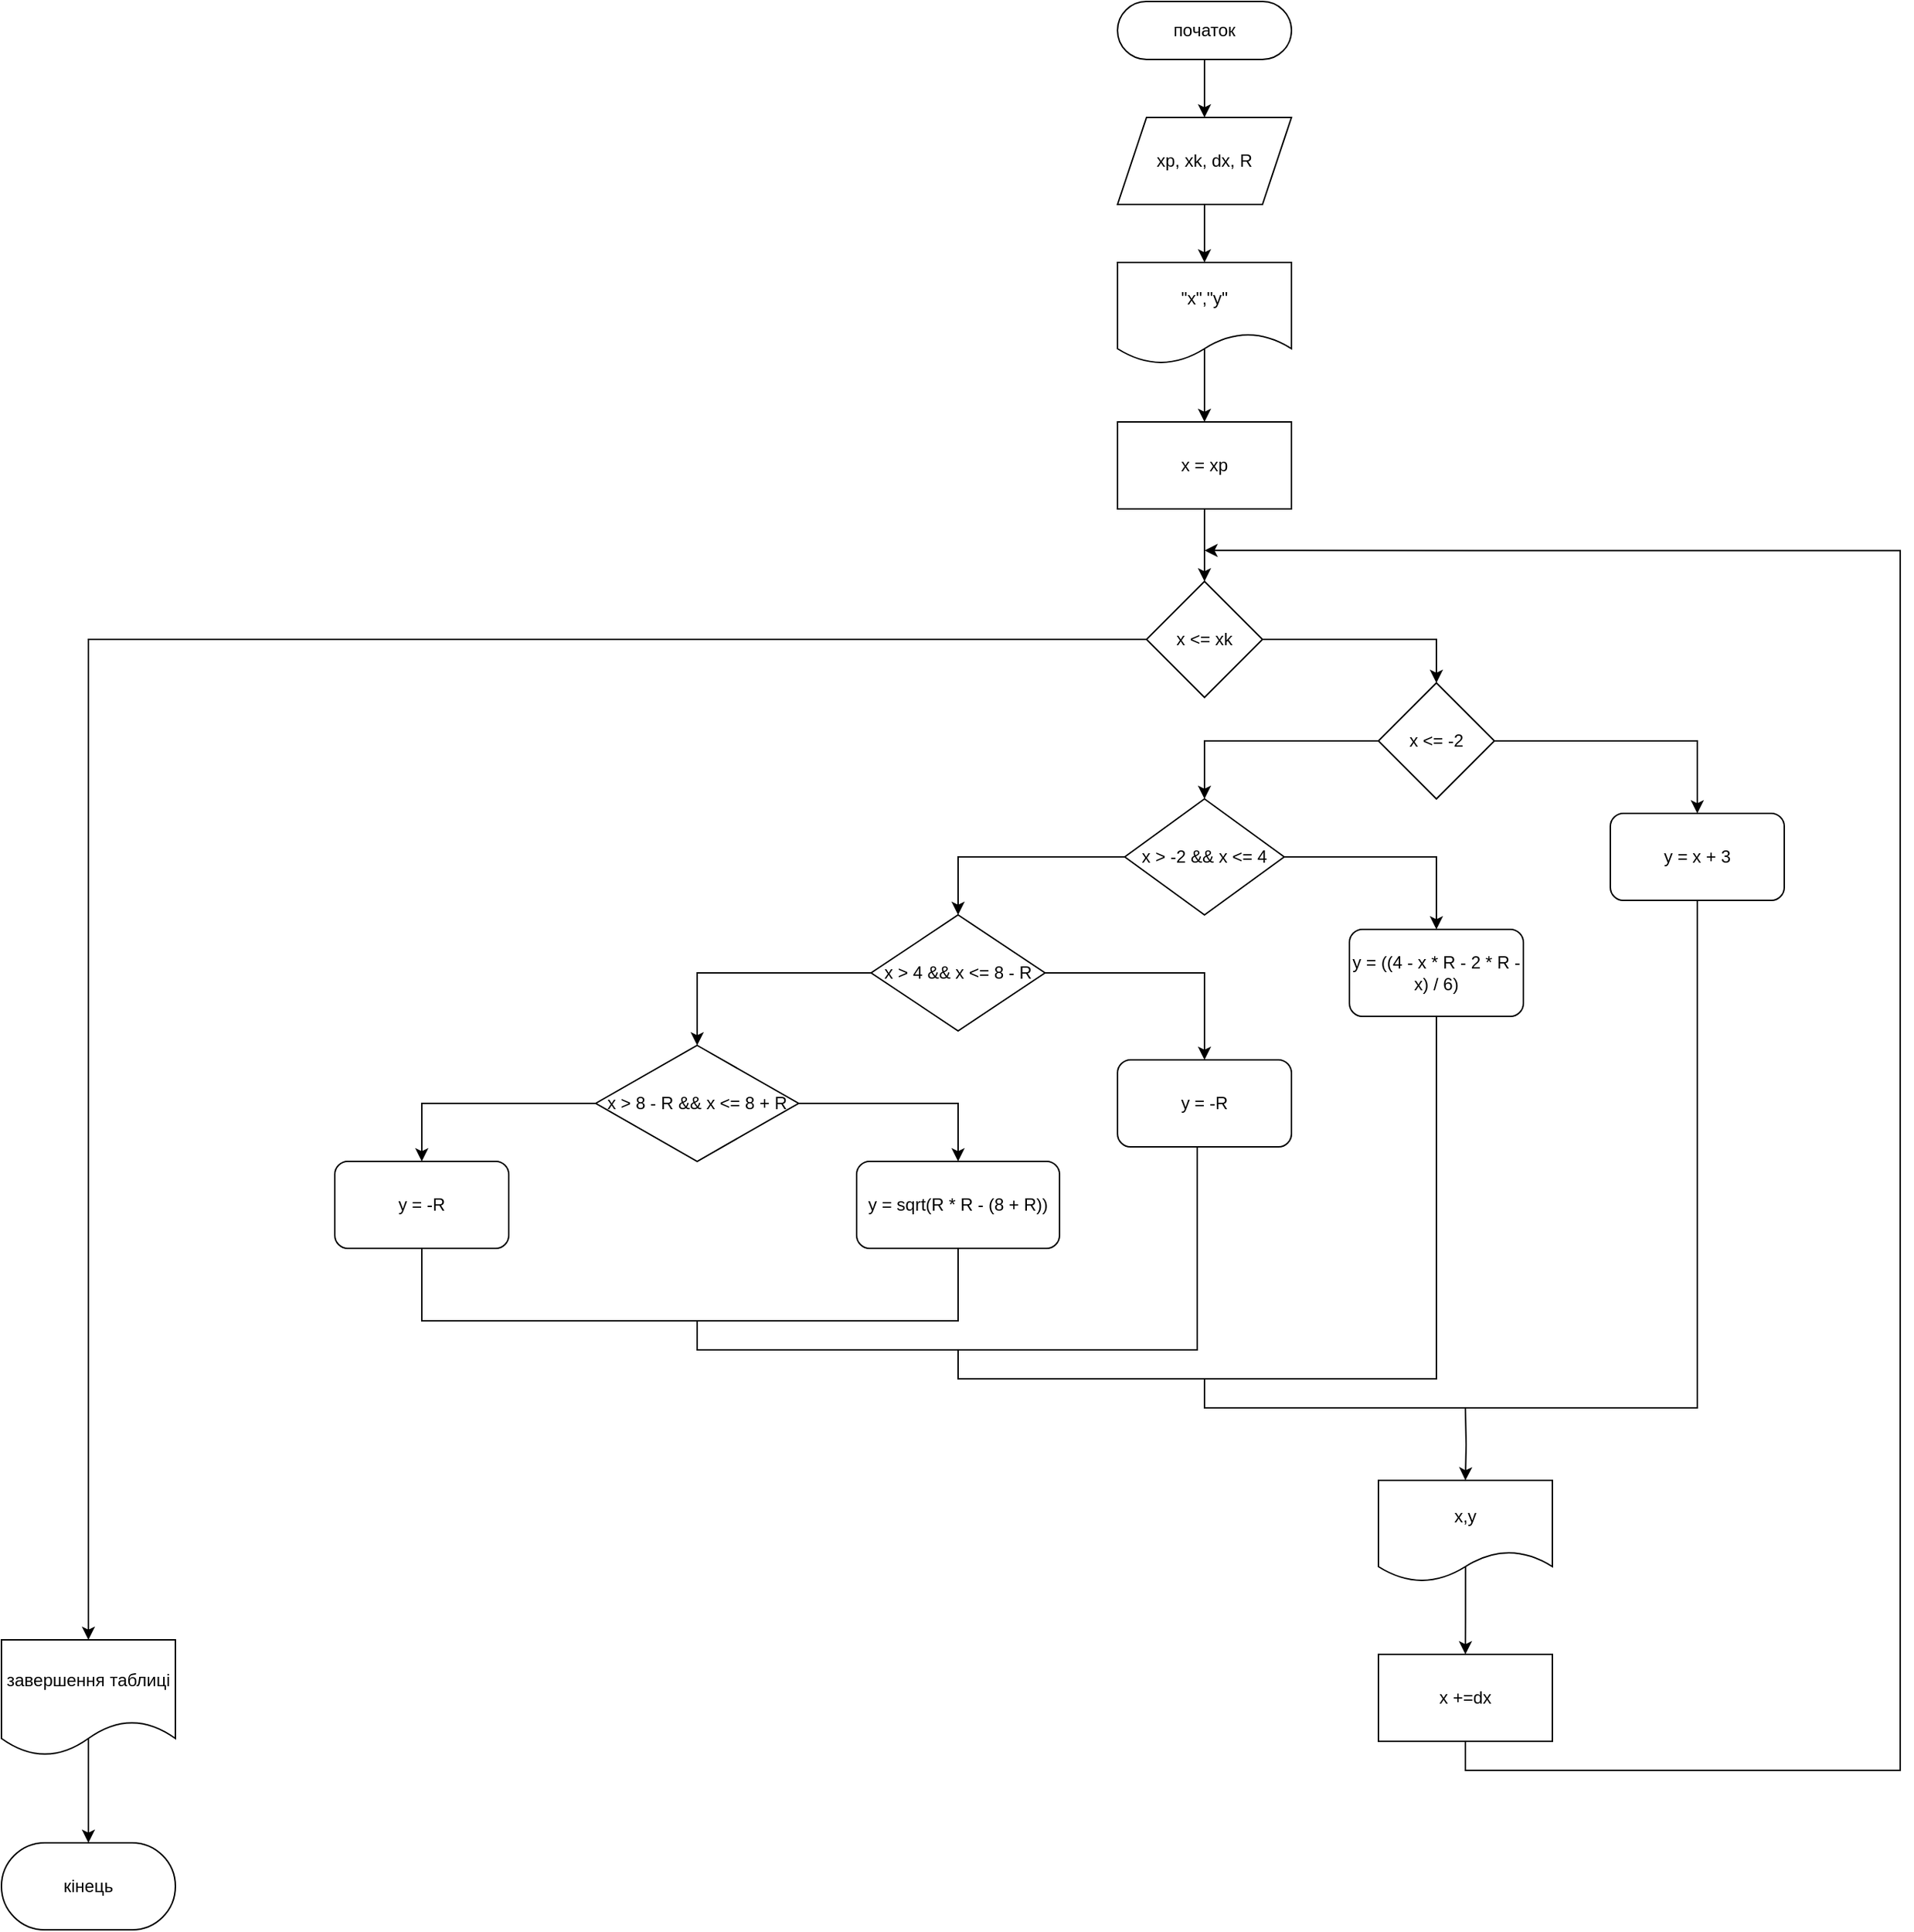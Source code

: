 <mxfile version="15.4.1" type="github">
  <diagram id="C4254hJhV163Z2EiYvwM" name="Page-1">
    <mxGraphModel dx="3300" dy="3798" grid="1" gridSize="10" guides="1" tooltips="1" connect="1" arrows="1" fold="1" page="1" pageScale="1" pageWidth="827" pageHeight="1169" math="0" shadow="0">
      <root>
        <mxCell id="0" />
        <mxCell id="1" parent="0" />
        <mxCell id="e9ub8Sg9cqRrOVivG38v-3" style="edgeStyle=orthogonalEdgeStyle;rounded=0;orthogonalLoop=1;jettySize=auto;html=1;exitX=0.5;exitY=1;exitDx=0;exitDy=0;entryX=0.5;entryY=0;entryDx=0;entryDy=0;" edge="1" parent="1" source="e9ub8Sg9cqRrOVivG38v-1" target="e9ub8Sg9cqRrOVivG38v-2">
          <mxGeometry relative="1" as="geometry" />
        </mxCell>
        <mxCell id="e9ub8Sg9cqRrOVivG38v-1" value="початок" style="rounded=1;whiteSpace=wrap;html=1;arcSize=50;" vertex="1" parent="1">
          <mxGeometry x="320" y="-1600" width="120" height="40" as="geometry" />
        </mxCell>
        <mxCell id="e9ub8Sg9cqRrOVivG38v-5" style="edgeStyle=orthogonalEdgeStyle;rounded=0;orthogonalLoop=1;jettySize=auto;html=1;exitX=0.5;exitY=1;exitDx=0;exitDy=0;entryX=0.5;entryY=0;entryDx=0;entryDy=0;" edge="1" parent="1" source="e9ub8Sg9cqRrOVivG38v-2" target="e9ub8Sg9cqRrOVivG38v-4">
          <mxGeometry relative="1" as="geometry" />
        </mxCell>
        <mxCell id="e9ub8Sg9cqRrOVivG38v-2" value="xp, xk, dx, R" style="shape=parallelogram;perimeter=parallelogramPerimeter;whiteSpace=wrap;html=1;fixedSize=1;" vertex="1" parent="1">
          <mxGeometry x="320" y="-1520" width="120" height="60" as="geometry" />
        </mxCell>
        <mxCell id="e9ub8Sg9cqRrOVivG38v-7" value="" style="edgeStyle=orthogonalEdgeStyle;rounded=0;orthogonalLoop=1;jettySize=auto;html=1;exitX=0.5;exitY=0.85;exitDx=0;exitDy=0;exitPerimeter=0;" edge="1" parent="1" source="e9ub8Sg9cqRrOVivG38v-4" target="e9ub8Sg9cqRrOVivG38v-6">
          <mxGeometry relative="1" as="geometry" />
        </mxCell>
        <mxCell id="e9ub8Sg9cqRrOVivG38v-4" value="&quot;x&quot;,&quot;y&quot;" style="shape=document;whiteSpace=wrap;html=1;boundedLbl=1;" vertex="1" parent="1">
          <mxGeometry x="320" y="-1420" width="120" height="70" as="geometry" />
        </mxCell>
        <mxCell id="e9ub8Sg9cqRrOVivG38v-9" style="edgeStyle=orthogonalEdgeStyle;rounded=0;orthogonalLoop=1;jettySize=auto;html=1;exitX=0.5;exitY=1;exitDx=0;exitDy=0;entryX=0.5;entryY=0;entryDx=0;entryDy=0;" edge="1" parent="1" source="e9ub8Sg9cqRrOVivG38v-6" target="e9ub8Sg9cqRrOVivG38v-8">
          <mxGeometry relative="1" as="geometry" />
        </mxCell>
        <mxCell id="e9ub8Sg9cqRrOVivG38v-39" style="edgeStyle=orthogonalEdgeStyle;rounded=0;orthogonalLoop=1;jettySize=auto;html=1;exitX=0;exitY=0.5;exitDx=0;exitDy=0;entryX=0.5;entryY=0;entryDx=0;entryDy=0;" edge="1" parent="1" source="e9ub8Sg9cqRrOVivG38v-8" target="e9ub8Sg9cqRrOVivG38v-38">
          <mxGeometry relative="1" as="geometry" />
        </mxCell>
        <mxCell id="e9ub8Sg9cqRrOVivG38v-6" value="x = xp" style="rounded=0;whiteSpace=wrap;html=1;" vertex="1" parent="1">
          <mxGeometry x="320" y="-1310" width="120" height="60" as="geometry" />
        </mxCell>
        <mxCell id="e9ub8Sg9cqRrOVivG38v-11" style="edgeStyle=orthogonalEdgeStyle;rounded=0;orthogonalLoop=1;jettySize=auto;html=1;exitX=1;exitY=0.5;exitDx=0;exitDy=0;entryX=0.5;entryY=0;entryDx=0;entryDy=0;" edge="1" parent="1" source="e9ub8Sg9cqRrOVivG38v-8" target="e9ub8Sg9cqRrOVivG38v-10">
          <mxGeometry relative="1" as="geometry" />
        </mxCell>
        <mxCell id="e9ub8Sg9cqRrOVivG38v-8" value="x &lt;= xk" style="rhombus;whiteSpace=wrap;html=1;" vertex="1" parent="1">
          <mxGeometry x="340" y="-1200" width="80" height="80" as="geometry" />
        </mxCell>
        <mxCell id="e9ub8Sg9cqRrOVivG38v-14" style="edgeStyle=orthogonalEdgeStyle;rounded=0;orthogonalLoop=1;jettySize=auto;html=1;exitX=1;exitY=0.5;exitDx=0;exitDy=0;entryX=0.5;entryY=0;entryDx=0;entryDy=0;" edge="1" parent="1" source="e9ub8Sg9cqRrOVivG38v-10" target="e9ub8Sg9cqRrOVivG38v-13">
          <mxGeometry relative="1" as="geometry" />
        </mxCell>
        <mxCell id="e9ub8Sg9cqRrOVivG38v-15" style="edgeStyle=orthogonalEdgeStyle;rounded=0;orthogonalLoop=1;jettySize=auto;html=1;exitX=0;exitY=0.5;exitDx=0;exitDy=0;entryX=0.5;entryY=0;entryDx=0;entryDy=0;" edge="1" parent="1" source="e9ub8Sg9cqRrOVivG38v-10" target="e9ub8Sg9cqRrOVivG38v-12">
          <mxGeometry relative="1" as="geometry" />
        </mxCell>
        <mxCell id="e9ub8Sg9cqRrOVivG38v-10" value="x &lt;= -2" style="rhombus;whiteSpace=wrap;html=1;" vertex="1" parent="1">
          <mxGeometry x="500" y="-1130" width="80" height="80" as="geometry" />
        </mxCell>
        <mxCell id="e9ub8Sg9cqRrOVivG38v-18" style="edgeStyle=orthogonalEdgeStyle;rounded=0;orthogonalLoop=1;jettySize=auto;html=1;exitX=1;exitY=0.5;exitDx=0;exitDy=0;entryX=0.5;entryY=0;entryDx=0;entryDy=0;" edge="1" parent="1" source="e9ub8Sg9cqRrOVivG38v-12" target="e9ub8Sg9cqRrOVivG38v-17">
          <mxGeometry relative="1" as="geometry" />
        </mxCell>
        <mxCell id="e9ub8Sg9cqRrOVivG38v-19" style="edgeStyle=orthogonalEdgeStyle;rounded=0;orthogonalLoop=1;jettySize=auto;html=1;exitX=0;exitY=0.5;exitDx=0;exitDy=0;entryX=0.5;entryY=0;entryDx=0;entryDy=0;" edge="1" parent="1" source="e9ub8Sg9cqRrOVivG38v-12" target="e9ub8Sg9cqRrOVivG38v-16">
          <mxGeometry relative="1" as="geometry" />
        </mxCell>
        <mxCell id="e9ub8Sg9cqRrOVivG38v-12" value="x &gt; -2 &amp;&amp; x &lt;= 4" style="rhombus;whiteSpace=wrap;html=1;" vertex="1" parent="1">
          <mxGeometry x="325" y="-1050" width="110" height="80" as="geometry" />
        </mxCell>
        <mxCell id="e9ub8Sg9cqRrOVivG38v-13" value="y = x + 3" style="rounded=1;whiteSpace=wrap;html=1;" vertex="1" parent="1">
          <mxGeometry x="660" y="-1040" width="120" height="60" as="geometry" />
        </mxCell>
        <mxCell id="e9ub8Sg9cqRrOVivG38v-21" value="" style="edgeStyle=orthogonalEdgeStyle;rounded=0;orthogonalLoop=1;jettySize=auto;html=1;" edge="1" parent="1" source="e9ub8Sg9cqRrOVivG38v-16" target="e9ub8Sg9cqRrOVivG38v-20">
          <mxGeometry relative="1" as="geometry">
            <Array as="points">
              <mxPoint x="380" y="-930" />
            </Array>
          </mxGeometry>
        </mxCell>
        <mxCell id="e9ub8Sg9cqRrOVivG38v-23" value="" style="edgeStyle=orthogonalEdgeStyle;rounded=0;orthogonalLoop=1;jettySize=auto;html=1;entryX=0.5;entryY=0;entryDx=0;entryDy=0;" edge="1" parent="1" source="e9ub8Sg9cqRrOVivG38v-16" target="e9ub8Sg9cqRrOVivG38v-22">
          <mxGeometry relative="1" as="geometry">
            <Array as="points">
              <mxPoint x="30" y="-930" />
            </Array>
          </mxGeometry>
        </mxCell>
        <mxCell id="e9ub8Sg9cqRrOVivG38v-16" value="x &gt; 4 &amp;&amp; x &lt;= 8 - R" style="rhombus;whiteSpace=wrap;html=1;rounded=0;" vertex="1" parent="1">
          <mxGeometry x="150" y="-970" width="120" height="80" as="geometry" />
        </mxCell>
        <mxCell id="e9ub8Sg9cqRrOVivG38v-17" value="y = ((4 - x * R - 2 * R - x) / 6)" style="rounded=1;whiteSpace=wrap;html=1;" vertex="1" parent="1">
          <mxGeometry x="480" y="-960" width="120" height="60" as="geometry" />
        </mxCell>
        <mxCell id="e9ub8Sg9cqRrOVivG38v-20" value="y = -R" style="whiteSpace=wrap;html=1;rounded=1;" vertex="1" parent="1">
          <mxGeometry x="320" y="-870" width="120" height="60" as="geometry" />
        </mxCell>
        <mxCell id="e9ub8Sg9cqRrOVivG38v-26" style="edgeStyle=orthogonalEdgeStyle;rounded=0;orthogonalLoop=1;jettySize=auto;html=1;exitX=1;exitY=0.5;exitDx=0;exitDy=0;entryX=0.5;entryY=0;entryDx=0;entryDy=0;" edge="1" parent="1" source="e9ub8Sg9cqRrOVivG38v-22" target="e9ub8Sg9cqRrOVivG38v-25">
          <mxGeometry relative="1" as="geometry" />
        </mxCell>
        <mxCell id="e9ub8Sg9cqRrOVivG38v-28" value="" style="edgeStyle=orthogonalEdgeStyle;rounded=0;orthogonalLoop=1;jettySize=auto;html=1;" edge="1" parent="1" source="e9ub8Sg9cqRrOVivG38v-22" target="e9ub8Sg9cqRrOVivG38v-27">
          <mxGeometry relative="1" as="geometry">
            <Array as="points">
              <mxPoint x="-160" y="-840" />
            </Array>
          </mxGeometry>
        </mxCell>
        <mxCell id="e9ub8Sg9cqRrOVivG38v-22" value="x &gt; 8 - R &amp;&amp; x &lt;= 8 + R" style="rhombus;whiteSpace=wrap;html=1;rounded=0;" vertex="1" parent="1">
          <mxGeometry x="-40" y="-880" width="140" height="80" as="geometry" />
        </mxCell>
        <mxCell id="e9ub8Sg9cqRrOVivG38v-25" value="y = sqrt(R * R - (8 + R))" style="rounded=1;whiteSpace=wrap;html=1;" vertex="1" parent="1">
          <mxGeometry x="140" y="-800" width="140" height="60" as="geometry" />
        </mxCell>
        <mxCell id="e9ub8Sg9cqRrOVivG38v-27" value="y = -R" style="whiteSpace=wrap;html=1;rounded=1;" vertex="1" parent="1">
          <mxGeometry x="-220" y="-800" width="120" height="60" as="geometry" />
        </mxCell>
        <mxCell id="e9ub8Sg9cqRrOVivG38v-29" value="" style="endArrow=none;html=1;rounded=0;edgeStyle=orthogonalEdgeStyle;exitX=0.5;exitY=1;exitDx=0;exitDy=0;" edge="1" parent="1" source="e9ub8Sg9cqRrOVivG38v-27">
          <mxGeometry width="50" height="50" relative="1" as="geometry">
            <mxPoint x="160" y="-690" as="sourcePoint" />
            <mxPoint x="210" y="-740" as="targetPoint" />
            <Array as="points">
              <mxPoint x="-160" y="-690" />
              <mxPoint x="210" y="-690" />
            </Array>
          </mxGeometry>
        </mxCell>
        <mxCell id="e9ub8Sg9cqRrOVivG38v-30" value="" style="endArrow=none;html=1;rounded=0;edgeStyle=orthogonalEdgeStyle;" edge="1" parent="1">
          <mxGeometry width="50" height="50" relative="1" as="geometry">
            <mxPoint x="30" y="-690" as="sourcePoint" />
            <mxPoint x="375" y="-810" as="targetPoint" />
            <Array as="points">
              <mxPoint x="30" y="-670" />
              <mxPoint x="375" y="-670" />
            </Array>
          </mxGeometry>
        </mxCell>
        <mxCell id="e9ub8Sg9cqRrOVivG38v-31" value="" style="endArrow=none;html=1;rounded=0;edgeStyle=orthogonalEdgeStyle;" edge="1" parent="1">
          <mxGeometry width="50" height="50" relative="1" as="geometry">
            <mxPoint x="210" y="-670" as="sourcePoint" />
            <mxPoint x="540" y="-900" as="targetPoint" />
            <Array as="points">
              <mxPoint x="210" y="-650" />
              <mxPoint x="540" y="-650" />
            </Array>
          </mxGeometry>
        </mxCell>
        <mxCell id="e9ub8Sg9cqRrOVivG38v-32" value="" style="endArrow=none;html=1;rounded=0;edgeStyle=orthogonalEdgeStyle;" edge="1" parent="1">
          <mxGeometry width="50" height="50" relative="1" as="geometry">
            <mxPoint x="380" y="-650" as="sourcePoint" />
            <mxPoint x="720" y="-980" as="targetPoint" />
            <Array as="points">
              <mxPoint x="380" y="-630" />
              <mxPoint x="720" y="-630" />
            </Array>
          </mxGeometry>
        </mxCell>
        <mxCell id="e9ub8Sg9cqRrOVivG38v-33" value="" style="endArrow=classic;html=1;rounded=0;edgeStyle=orthogonalEdgeStyle;entryX=0.5;entryY=0;entryDx=0;entryDy=0;" edge="1" parent="1" target="e9ub8Sg9cqRrOVivG38v-34">
          <mxGeometry width="50" height="50" relative="1" as="geometry">
            <mxPoint x="560" y="-630" as="sourcePoint" />
            <mxPoint x="560" y="-580" as="targetPoint" />
            <Array as="points" />
          </mxGeometry>
        </mxCell>
        <mxCell id="e9ub8Sg9cqRrOVivG38v-36" value="" style="edgeStyle=orthogonalEdgeStyle;rounded=0;orthogonalLoop=1;jettySize=auto;html=1;exitX=0.501;exitY=0.814;exitDx=0;exitDy=0;exitPerimeter=0;" edge="1" parent="1" source="e9ub8Sg9cqRrOVivG38v-34" target="e9ub8Sg9cqRrOVivG38v-35">
          <mxGeometry relative="1" as="geometry" />
        </mxCell>
        <mxCell id="e9ub8Sg9cqRrOVivG38v-34" value="x,y" style="shape=document;whiteSpace=wrap;html=1;boundedLbl=1;rounded=1;" vertex="1" parent="1">
          <mxGeometry x="500" y="-580" width="120" height="70" as="geometry" />
        </mxCell>
        <mxCell id="e9ub8Sg9cqRrOVivG38v-37" style="edgeStyle=orthogonalEdgeStyle;rounded=0;orthogonalLoop=1;jettySize=auto;html=1;exitX=0.5;exitY=1;exitDx=0;exitDy=0;entryX=0.5;entryY=1.478;entryDx=0;entryDy=0;entryPerimeter=0;" edge="1" parent="1" source="e9ub8Sg9cqRrOVivG38v-35" target="e9ub8Sg9cqRrOVivG38v-6">
          <mxGeometry relative="1" as="geometry">
            <Array as="points">
              <mxPoint x="560" y="-380" />
              <mxPoint x="860" y="-380" />
              <mxPoint x="860" y="-1221" />
            </Array>
          </mxGeometry>
        </mxCell>
        <mxCell id="e9ub8Sg9cqRrOVivG38v-35" value="x +=dx" style="rounded=0;whiteSpace=wrap;html=1;" vertex="1" parent="1">
          <mxGeometry x="500" y="-460" width="120" height="60" as="geometry" />
        </mxCell>
        <mxCell id="e9ub8Sg9cqRrOVivG38v-41" value="" style="edgeStyle=orthogonalEdgeStyle;rounded=0;orthogonalLoop=1;jettySize=auto;html=1;exitX=0.5;exitY=0.785;exitDx=0;exitDy=0;exitPerimeter=0;" edge="1" parent="1" source="e9ub8Sg9cqRrOVivG38v-38" target="e9ub8Sg9cqRrOVivG38v-40">
          <mxGeometry relative="1" as="geometry" />
        </mxCell>
        <mxCell id="e9ub8Sg9cqRrOVivG38v-38" value="завершення таблиці" style="shape=document;whiteSpace=wrap;html=1;boundedLbl=1;rounded=1;" vertex="1" parent="1">
          <mxGeometry x="-450" y="-470" width="120" height="80" as="geometry" />
        </mxCell>
        <mxCell id="e9ub8Sg9cqRrOVivG38v-40" value="кінець" style="rounded=1;whiteSpace=wrap;html=1;arcSize=50;" vertex="1" parent="1">
          <mxGeometry x="-450" y="-330" width="120" height="60" as="geometry" />
        </mxCell>
      </root>
    </mxGraphModel>
  </diagram>
</mxfile>
